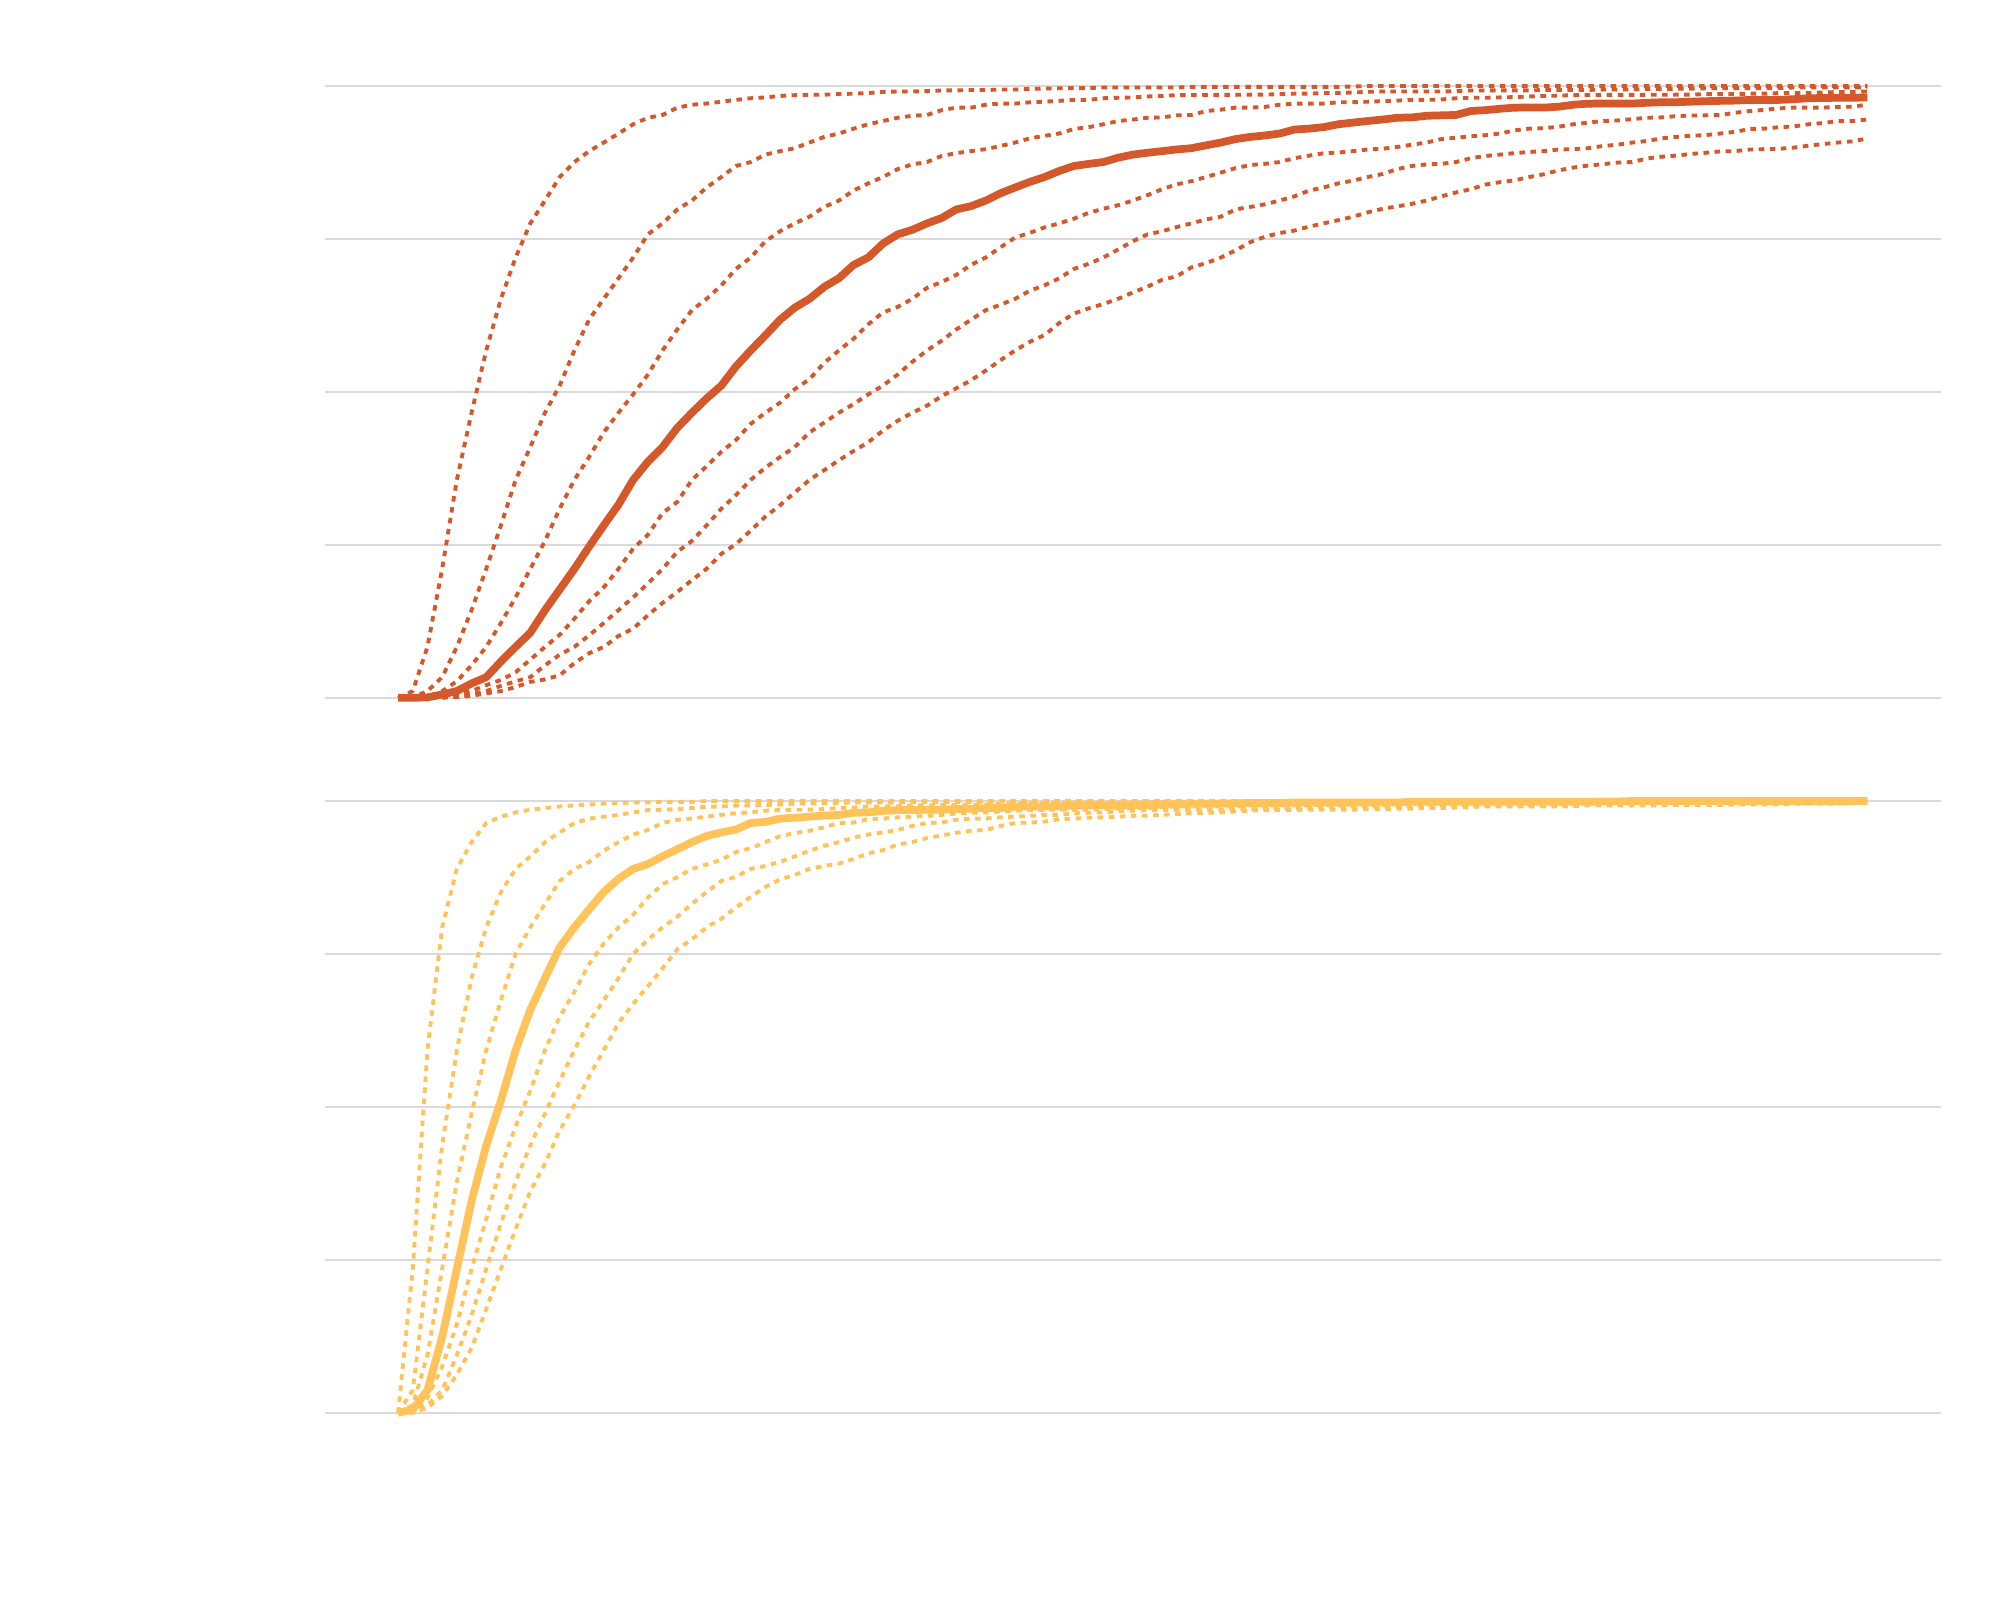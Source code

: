 % Created by tikzDevice version 0.8.1 on 2015-09-21 23:22:53
% !TEX encoding = UTF-8 Unicode
\documentclass[10pt]{article}

\nonstopmode

\usepackage{tikz}

\usepackage[active,tightpage,psfixbb]{preview}

\PreviewEnvironment{pgfpicture}

\setlength\PreviewBorder{0pt}
\begin{document}

\begin{tikzpicture}[x=1pt,y=1pt]
\definecolor{fillColor}{RGB}{255,255,255}
\path[use as bounding box,fill=fillColor,fill opacity=0.00] (0,0) rectangle (722.70,578.16);
\begin{scope}
\path[clip] (117.30,314.38) rectangle (701.30,569.73);
\definecolor{drawColor}{RGB}{218,218,218}

\path[draw=drawColor,line width= 0.6pt,line join=round] (117.30,325.99) --
	(701.30,325.99);

\path[draw=drawColor,line width= 0.6pt,line join=round] (117.30,381.26) --
	(701.30,381.26);

\path[draw=drawColor,line width= 0.6pt,line join=round] (117.30,436.53) --
	(701.30,436.53);

\path[draw=drawColor,line width= 0.6pt,line join=round] (117.30,491.80) --
	(701.30,491.80);

\path[draw=drawColor,line width= 0.6pt,line join=round] (117.30,547.07) --
	(701.30,547.07);
\definecolor{drawColor}{RGB}{212,88,42}

\path[draw=drawColor,line width= 1.4pt,dash pattern=on 2pt off 2pt ,line join=round] (143.84,325.99) --
	(149.15,328.44) --
	(154.46,344.41) --
	(159.77,372.60) --
	(165.08,404.75) --
	(170.39,429.01) --
	(175.70,451.53) --
	(181.01,470.17) --
	(186.32,485.10) --
	(191.62,497.44) --
	(196.93,505.68) --
	(202.24,514.19) --
	(207.55,519.60) --
	(212.86,523.54) --
	(218.17,526.65) --
	(223.48,529.90) --
	(228.79,533.26) --
	(234.10,535.59) --
	(239.41,536.61) --
	(244.72,539.26) --
	(250.02,540.32) --
	(255.33,540.73) --
	(260.64,541.41) --
	(265.95,542.06) --
	(271.26,542.66) --
	(276.57,542.95) --
	(281.88,543.49) --
	(287.19,543.77) --
	(292.50,543.89) --
	(297.81,543.94) --
	(303.12,544.16) --
	(308.42,544.30) --
	(313.73,544.53) --
	(319.04,544.96) --
	(324.35,545.09) --
	(329.66,545.09) --
	(334.97,545.22) --
	(340.28,545.47) --
	(345.59,545.49) --
	(350.90,545.63) --
	(356.21,545.63) --
	(361.52,545.79) --
	(366.82,545.79) --
	(372.13,546.06) --
	(377.44,546.14) --
	(382.75,546.25) --
	(388.06,546.33) --
	(393.37,546.33) --
	(398.68,546.54) --
	(403.99,546.54) --
	(409.30,546.54) --
	(414.61,546.54) --
	(419.92,546.54) --
	(425.22,546.54) --
	(430.53,546.77) --
	(435.84,546.77) --
	(441.15,546.77) --
	(446.46,546.77) --
	(451.77,546.77) --
	(457.08,546.77) --
	(462.39,546.77) --
	(467.70,546.77) --
	(473.01,546.77) --
	(478.31,546.77) --
	(483.62,546.77) --
	(488.93,546.90) --
	(494.24,547.07) --
	(499.55,547.07) --
	(504.86,547.07) --
	(510.17,547.07) --
	(515.48,547.07) --
	(520.79,547.07) --
	(526.10,547.07) --
	(531.41,547.07) --
	(536.71,547.07) --
	(542.02,547.07) --
	(547.33,547.07) --
	(552.64,547.07) --
	(557.95,547.07) --
	(563.26,547.07) --
	(568.57,547.07) --
	(573.88,547.07) --
	(579.19,547.07) --
	(584.50,547.07) --
	(589.81,547.07) --
	(595.11,547.07) --
	(600.42,547.07) --
	(605.73,547.07) --
	(611.04,547.07) --
	(616.35,547.07) --
	(621.66,547.07) --
	(626.97,547.07) --
	(632.28,547.07) --
	(637.59,547.07) --
	(642.90,547.07) --
	(648.21,547.07) --
	(653.51,547.07) --
	(658.82,547.07) --
	(664.13,547.07) --
	(669.44,547.07) --
	(674.75,547.07);

\path[draw=drawColor,line width= 1.4pt,dash pattern=on 2pt off 2pt ,line join=round] (143.84,325.99) --
	(149.15,326.15) --
	(154.46,328.44) --
	(159.77,333.45) --
	(165.08,344.41) --
	(170.39,357.69) --
	(175.70,372.60) --
	(181.01,388.32) --
	(186.32,404.75) --
	(191.62,416.64) --
	(196.93,429.01) --
	(202.24,438.83) --
	(207.55,451.53) --
	(212.86,462.65) --
	(218.17,470.17) --
	(223.48,477.60) --
	(228.79,485.10) --
	(234.10,493.46) --
	(239.41,497.44) --
	(244.72,502.48) --
	(250.02,505.68) --
	(255.33,510.41) --
	(260.64,514.19) --
	(265.95,518.18) --
	(271.26,519.60) --
	(276.57,522.28) --
	(281.88,523.54) --
	(287.19,524.61) --
	(292.50,526.65) --
	(297.81,528.68) --
	(303.12,529.90) --
	(308.42,531.67) --
	(313.73,533.26) --
	(319.04,534.43) --
	(324.35,535.59) --
	(329.66,536.32) --
	(334.97,536.61) --
	(340.28,538.35) --
	(345.59,539.26) --
	(350.90,539.27) --
	(356.21,540.32) --
	(361.52,540.73) --
	(366.82,540.73) --
	(372.13,541.20) --
	(377.44,541.41) --
	(382.75,541.71) --
	(388.06,542.06) --
	(393.37,542.06) --
	(398.68,542.66) --
	(403.99,542.82) --
	(409.30,542.95) --
	(414.61,543.29) --
	(419.92,543.49) --
	(425.22,543.77) --
	(430.53,543.77) --
	(435.84,543.82) --
	(441.15,543.89) --
	(446.46,543.89) --
	(451.77,543.94) --
	(457.08,543.95) --
	(462.39,544.16) --
	(467.70,544.30) --
	(473.01,544.30) --
	(478.31,544.53) --
	(483.62,544.53) --
	(488.93,544.74) --
	(494.24,544.96) --
	(499.55,545.09) --
	(504.86,545.09) --
	(510.17,545.09) --
	(515.48,545.09) --
	(520.79,545.09) --
	(526.10,545.22) --
	(531.41,545.47) --
	(536.71,545.47) --
	(542.02,545.49) --
	(547.33,545.49) --
	(552.64,545.49) --
	(557.95,545.63) --
	(563.26,545.63) --
	(568.57,545.63) --
	(573.88,545.66) --
	(579.19,545.79) --
	(584.50,545.79) --
	(589.81,545.79) --
	(595.11,546.06) --
	(600.42,546.06) --
	(605.73,546.06) --
	(611.04,546.14) --
	(616.35,546.25) --
	(621.66,546.25) --
	(626.97,546.33) --
	(632.28,546.33) --
	(637.59,546.33) --
	(642.90,546.33) --
	(648.21,546.54) --
	(653.51,546.54) --
	(658.82,546.54) --
	(664.13,546.54) --
	(669.44,546.54) --
	(674.75,546.54);

\path[draw=drawColor,line width= 1.4pt,dash pattern=on 2pt off 2pt ,line join=round] (143.84,325.99) --
	(149.15,326.00) --
	(154.46,326.41) --
	(159.77,328.44) --
	(165.08,331.95) --
	(170.39,337.75) --
	(175.70,344.41) --
	(181.01,353.04) --
	(186.32,362.31) --
	(191.62,372.60) --
	(196.93,382.69) --
	(202.24,394.34) --
	(207.55,404.75) --
	(212.86,413.01) --
	(218.17,421.92) --
	(223.48,429.01) --
	(228.79,435.66) --
	(234.10,442.78) --
	(239.41,451.53) --
	(244.72,459.12) --
	(250.02,466.08) --
	(255.33,470.17) --
	(260.64,475.05) --
	(265.95,480.98) --
	(271.26,485.10) --
	(276.57,490.97) --
	(281.88,494.60) --
	(287.19,497.44) --
	(292.50,499.86) --
	(297.81,503.38) --
	(303.12,505.68) --
	(308.42,509.29) --
	(313.73,511.89) --
	(319.04,514.19) --
	(324.35,517.03) --
	(329.66,518.76) --
	(334.97,519.60) --
	(340.28,521.79) --
	(345.59,522.83) --
	(350.90,523.54) --
	(356.21,524.27) --
	(361.52,525.39) --
	(366.82,526.65) --
	(372.13,528.16) --
	(377.44,529.09) --
	(382.75,529.90) --
	(388.06,531.55) --
	(393.37,532.20) --
	(398.68,533.26) --
	(403.99,534.40) --
	(409.30,534.96) --
	(414.61,535.59) --
	(419.92,535.73) --
	(425.22,536.48) --
	(430.53,536.61) --
	(435.84,538.04) --
	(441.15,538.52) --
	(446.46,539.26) --
	(451.77,539.27) --
	(457.08,539.53) --
	(462.39,540.32) --
	(467.70,540.70) --
	(473.01,540.73) --
	(478.31,540.73) --
	(483.62,541.20) --
	(488.93,541.22) --
	(494.24,541.41) --
	(499.55,541.60) --
	(504.86,541.80) --
	(510.17,542.06) --
	(515.48,542.06) --
	(520.79,542.19) --
	(526.10,542.66) --
	(531.41,542.81) --
	(536.71,542.82) --
	(542.02,542.95) --
	(547.33,543.08) --
	(552.64,543.29) --
	(557.95,543.49) --
	(563.26,543.59) --
	(568.57,543.77) --
	(573.88,543.77) --
	(579.19,543.82) --
	(584.50,543.89) --
	(589.81,543.89) --
	(595.11,543.89) --
	(600.42,543.90) --
	(605.73,543.94) --
	(611.04,543.94) --
	(616.35,544.16) --
	(621.66,544.16) --
	(626.97,544.16) --
	(632.28,544.30) --
	(637.59,544.30) --
	(642.90,544.53) --
	(648.21,544.53) --
	(653.51,544.53) --
	(658.82,544.74) --
	(664.13,544.90) --
	(669.44,544.96) --
	(674.75,545.09);

\path[draw=drawColor,line width= 2.8pt,line join=round] (143.84,325.99) --
	(149.15,326.00) --
	(154.46,326.15) --
	(159.77,327.23) --
	(165.08,328.44) --
	(170.39,331.19) --
	(175.70,333.45) --
	(181.01,339.13) --
	(186.32,344.41) --
	(191.62,349.53) --
	(196.93,357.69) --
	(202.24,365.14) --
	(207.55,372.60) --
	(212.86,380.60) --
	(218.17,388.32) --
	(223.48,395.78) --
	(228.79,404.75) --
	(234.10,411.29) --
	(239.41,416.64) --
	(244.72,423.55) --
	(250.02,429.01) --
	(255.33,434.18) --
	(260.64,438.83) --
	(265.95,445.75) --
	(271.26,451.53) --
	(276.57,456.99) --
	(281.88,462.65) --
	(287.19,466.99) --
	(292.50,470.17) --
	(297.81,474.50) --
	(303.12,477.60) --
	(308.42,482.42) --
	(313.73,485.10) --
	(319.04,490.12) --
	(324.35,493.46) --
	(329.66,495.11) --
	(334.97,497.44) --
	(340.28,499.37) --
	(345.59,502.48) --
	(350.90,503.68) --
	(356.21,505.68) --
	(361.52,508.30) --
	(366.82,510.41) --
	(372.13,512.42) --
	(377.44,514.19) --
	(382.75,516.37) --
	(388.06,518.18) --
	(393.37,518.93) --
	(398.68,519.60) --
	(403.99,521.16) --
	(409.30,522.28) --
	(414.61,522.95) --
	(419.92,523.54) --
	(425.22,524.15) --
	(430.53,524.61) --
	(435.84,525.64) --
	(441.15,526.65) --
	(446.46,527.89) --
	(451.77,528.68) --
	(457.08,529.20) --
	(462.39,529.90) --
	(467.70,531.34) --
	(473.01,531.67) --
	(478.31,532.22) --
	(483.62,533.26) --
	(488.93,533.86) --
	(494.24,534.43) --
	(499.55,534.96) --
	(504.86,535.59) --
	(510.17,535.73) --
	(515.48,536.32) --
	(520.79,536.48) --
	(526.10,536.61) --
	(531.41,538.04) --
	(536.71,538.35) --
	(542.02,538.85) --
	(547.33,539.26) --
	(552.64,539.27) --
	(557.95,539.27) --
	(563.26,539.61) --
	(568.57,540.32) --
	(573.88,540.70) --
	(579.19,540.73) --
	(584.50,540.73) --
	(589.81,540.73) --
	(595.11,541.02) --
	(600.42,541.20) --
	(605.73,541.22) --
	(611.04,541.41) --
	(616.35,541.58) --
	(621.66,541.71) --
	(626.97,541.80) --
	(632.28,542.06) --
	(637.59,542.06) --
	(642.90,542.06) --
	(648.21,542.32) --
	(653.51,542.66) --
	(658.82,542.73) --
	(664.13,542.82) --
	(669.44,542.82) --
	(674.75,542.95);

\path[draw=drawColor,line width= 1.4pt,dash pattern=on 2pt off 2pt ,line join=round] (143.84,325.99) --
	(149.15,326.00) --
	(154.46,326.04) --
	(159.77,326.41) --
	(165.08,327.28) --
	(170.39,328.44) --
	(175.70,330.58) --
	(181.01,332.45) --
	(186.32,335.24) --
	(191.62,339.82) --
	(196.93,344.41) --
	(202.24,348.77) --
	(207.55,354.58) --
	(212.86,360.86) --
	(218.17,365.92) --
	(223.48,372.60) --
	(228.79,379.92) --
	(234.10,384.91) --
	(239.41,392.78) --
	(244.72,396.79) --
	(250.02,404.75) --
	(255.33,409.69) --
	(260.64,414.90) --
	(265.95,419.15) --
	(271.26,425.00) --
	(276.57,429.01) --
	(281.88,432.66) --
	(287.19,437.53) --
	(292.50,441.12) --
	(297.81,447.01) --
	(303.12,451.53) --
	(308.42,455.75) --
	(313.73,460.98) --
	(319.04,465.23) --
	(324.35,467.25) --
	(329.66,470.17) --
	(334.97,474.16) --
	(340.28,476.27) --
	(345.59,478.84) --
	(350.90,482.45) --
	(356.21,485.10) --
	(361.52,488.80) --
	(366.82,492.32) --
	(372.13,494.02) --
	(377.44,495.99) --
	(382.75,497.44) --
	(388.06,499.14) --
	(393.37,501.23) --
	(398.68,502.72) --
	(403.99,503.99) --
	(409.30,505.68) --
	(414.61,507.63) --
	(419.92,509.78) --
	(425.22,511.54) --
	(430.53,512.69) --
	(435.84,514.19) --
	(441.15,515.80) --
	(446.46,517.40) --
	(451.77,518.51) --
	(457.08,518.95) --
	(462.39,519.60) --
	(467.70,520.99) --
	(473.01,521.91) --
	(478.31,522.78) --
	(483.62,523.03) --
	(488.93,523.54) --
	(494.24,524.15) --
	(499.55,524.40) --
	(504.86,525.05) --
	(510.17,525.86) --
	(515.48,526.65) --
	(520.79,527.88) --
	(526.10,528.40) --
	(531.41,528.88) --
	(536.71,529.31) --
	(542.02,529.90) --
	(547.33,531.04) --
	(552.64,531.67) --
	(557.95,531.84) --
	(563.26,532.37) --
	(568.57,533.26) --
	(573.88,533.85) --
	(579.19,534.40) --
	(584.50,534.64) --
	(589.81,535.11) --
	(595.11,535.59) --
	(600.42,535.73) --
	(605.73,536.19) --
	(611.04,536.40) --
	(616.35,536.49) --
	(621.66,536.61) --
	(626.97,537.39) --
	(632.28,538.05) --
	(637.59,538.46) --
	(642.90,538.99) --
	(648.21,539.26) --
	(653.51,539.27) --
	(658.82,539.27) --
	(664.13,539.53) --
	(669.44,539.61) --
	(674.75,540.32);

\path[draw=drawColor,line width= 1.4pt,dash pattern=on 2pt off 2pt ,line join=round] (143.84,325.99) --
	(149.15,326.00) --
	(154.46,326.00) --
	(159.77,326.15) --
	(165.08,326.41) --
	(170.39,327.28) --
	(175.70,328.44) --
	(181.01,330.33) --
	(186.32,331.95) --
	(191.62,333.45) --
	(196.93,337.75) --
	(202.24,341.60) --
	(207.55,344.41) --
	(212.86,348.55) --
	(218.17,353.04) --
	(223.48,357.69) --
	(228.79,362.31) --
	(234.10,367.30) --
	(239.41,372.60) --
	(244.72,378.74) --
	(250.02,382.69) --
	(255.33,388.32) --
	(260.64,394.34) --
	(265.95,399.28) --
	(271.26,404.75) --
	(276.57,409.17) --
	(281.88,413.01) --
	(287.19,416.64) --
	(292.50,421.92) --
	(297.81,425.46) --
	(303.12,429.01) --
	(308.42,432.15) --
	(313.73,435.66) --
	(319.04,438.83) --
	(324.35,442.78) --
	(329.66,447.42) --
	(334.97,451.53) --
	(340.28,455.07) --
	(345.59,459.12) --
	(350.90,462.65) --
	(356.21,466.08) --
	(361.52,468.04) --
	(366.82,470.17) --
	(372.13,473.12) --
	(377.44,475.05) --
	(382.75,477.60) --
	(388.06,480.98) --
	(393.37,482.81) --
	(398.68,485.10) --
	(403.99,487.98) --
	(409.30,490.97) --
	(414.61,493.46) --
	(419.92,494.60) --
	(425.22,496.12) --
	(430.53,497.44) --
	(435.84,498.87) --
	(441.15,499.86) --
	(446.46,502.48) --
	(451.77,503.38) --
	(457.08,504.34) --
	(462.39,505.68) --
	(467.70,507.19) --
	(473.01,509.29) --
	(478.31,510.41) --
	(483.62,511.89) --
	(488.93,512.89) --
	(494.24,514.19) --
	(499.55,515.27) --
	(504.86,517.03) --
	(510.17,518.18) --
	(515.48,518.76) --
	(520.79,518.95) --
	(526.10,519.60) --
	(531.41,520.97) --
	(536.71,521.79) --
	(542.02,522.28) --
	(547.33,522.83) --
	(552.64,523.23) --
	(557.95,523.54) --
	(563.26,524.14) --
	(568.57,524.27) --
	(573.88,524.61) --
	(579.19,525.39) --
	(584.50,525.86) --
	(589.81,526.65) --
	(595.11,527.21) --
	(600.42,528.16) --
	(605.73,528.68) --
	(611.04,529.09) --
	(616.35,529.33) --
	(621.66,529.90) --
	(626.97,530.52) --
	(632.28,531.55) --
	(637.59,531.67) --
	(642.90,532.20) --
	(648.21,532.45) --
	(653.51,533.26) --
	(658.82,533.69) --
	(664.13,534.40) --
	(669.44,534.43) --
	(674.75,534.96);

\path[draw=drawColor,line width= 1.4pt,dash pattern=on 2pt off 2pt ,line join=round] (143.84,325.99) --
	(149.15,326.00) --
	(154.46,326.00) --
	(159.77,326.04) --
	(165.08,326.29) --
	(170.39,326.76) --
	(175.70,327.59) --
	(181.01,328.44) --
	(186.32,329.90) --
	(191.62,331.75) --
	(196.93,332.67) --
	(202.24,334.14) --
	(207.55,338.53) --
	(212.86,342.11) --
	(218.17,344.41) --
	(223.48,348.35) --
	(228.79,351.02) --
	(234.10,355.82) --
	(239.41,360.28) --
	(244.72,364.24) --
	(250.02,368.52) --
	(255.33,372.60) --
	(260.64,378.01) --
	(265.95,381.56) --
	(271.26,386.44) --
	(276.57,391.49) --
	(281.88,395.57) --
	(287.19,400.23) --
	(292.50,404.75) --
	(297.81,408.26) --
	(303.12,411.84) --
	(308.42,415.18) --
	(313.73,418.35) --
	(319.04,422.57) --
	(324.35,426.09) --
	(329.66,429.01) --
	(334.97,431.58) --
	(340.28,435.02) --
	(345.59,437.89) --
	(350.90,440.75) --
	(356.21,444.27) --
	(361.52,447.98) --
	(366.82,451.53) --
	(372.13,454.66) --
	(377.44,457.08) --
	(382.75,461.43) --
	(388.06,464.86) --
	(393.37,466.73) --
	(398.68,468.28) --
	(403.99,470.17) --
	(409.30,472.45) --
	(414.61,474.54) --
	(419.92,477.04) --
	(425.22,478.31) --
	(430.53,481.54) --
	(435.84,483.08) --
	(441.15,485.10) --
	(446.46,487.70) --
	(451.77,490.65) --
	(457.08,492.60) --
	(462.39,493.95) --
	(467.70,494.83) --
	(473.01,496.25) --
	(478.31,497.44) --
	(483.62,498.60) --
	(488.93,499.84) --
	(494.24,501.43) --
	(499.55,502.70) --
	(504.86,503.58) --
	(510.17,504.50) --
	(515.48,505.68) --
	(520.79,507.19) --
	(526.10,508.61) --
	(531.41,509.78) --
	(536.71,511.45) --
	(542.02,512.33) --
	(547.33,513.00) --
	(552.64,514.19) --
	(557.95,515.21) --
	(563.26,516.62) --
	(568.57,517.61) --
	(573.88,518.35) --
	(579.19,518.82) --
	(584.50,519.41) --
	(589.81,519.60) --
	(595.11,520.88) --
	(600.42,521.52) --
	(605.73,521.92) --
	(611.04,522.52) --
	(616.35,522.95) --
	(621.66,523.45) --
	(626.97,523.54) --
	(632.28,524.13) --
	(637.59,524.26) --
	(642.90,524.40) --
	(648.21,524.82) --
	(653.51,525.50) --
	(658.82,526.11) --
	(664.13,526.65) --
	(669.44,527.08) --
	(674.75,528.16);
\definecolor{drawColor}{RGB}{212,88,42}

\node[text=drawColor,text opacity=0.00,anchor=base,inner sep=0pt, outer sep=0pt, scale=  0.00] at (181.01,558.12) {BAU};
\end{scope}
\begin{scope}
\path[clip] (117.30, 56.02) rectangle (701.30,311.37);
\definecolor{drawColor}{RGB}{218,218,218}

\path[draw=drawColor,line width= 0.6pt,line join=round] (117.30, 67.63) --
	(701.30, 67.63);

\path[draw=drawColor,line width= 0.6pt,line join=round] (117.30,122.90) --
	(701.30,122.90);

\path[draw=drawColor,line width= 0.6pt,line join=round] (117.30,178.17) --
	(701.30,178.17);

\path[draw=drawColor,line width= 0.6pt,line join=round] (117.30,233.44) --
	(701.30,233.44);

\path[draw=drawColor,line width= 0.6pt,line join=round] (117.30,288.71) --
	(701.30,288.71);
\definecolor{drawColor}{RGB}{255,195,90}

\path[draw=drawColor,line width= 1.4pt,dash pattern=on 2pt off 2pt ,line join=round] (143.84, 67.63) --
	(149.15,119.65) --
	(154.46,198.72) --
	(159.77,243.07) --
	(165.08,264.17) --
	(170.39,273.86) --
	(175.70,280.76) --
	(181.01,283.06) --
	(186.32,284.60) --
	(191.62,285.54) --
	(196.93,286.17) --
	(202.24,286.73) --
	(207.55,287.13) --
	(212.86,287.44) --
	(218.17,287.78) --
	(223.48,287.97) --
	(228.79,288.18) --
	(234.10,288.18) --
	(239.41,288.41) --
	(244.72,288.41) --
	(250.02,288.42) --
	(255.33,288.71) --
	(260.64,288.71) --
	(265.95,288.71) --
	(271.26,288.71) --
	(276.57,288.71) --
	(281.88,288.71) --
	(287.19,288.71) --
	(292.50,288.71) --
	(297.81,288.71) --
	(303.12,288.71) --
	(308.42,288.71) --
	(313.73,288.71) --
	(319.04,288.71) --
	(324.35,288.71) --
	(329.66,288.71) --
	(334.97,288.71) --
	(340.28,288.71) --
	(345.59,288.71) --
	(350.90,288.71) --
	(356.21,288.71) --
	(361.52,288.71) --
	(366.82,288.71) --
	(372.13,288.71) --
	(377.44,288.71) --
	(382.75,288.71) --
	(388.06,288.71) --
	(393.37,288.71) --
	(398.68,288.71) --
	(403.99,288.71) --
	(409.30,288.71) --
	(414.61,288.71) --
	(419.92,288.71) --
	(425.22,288.71) --
	(430.53,288.71) --
	(435.84,288.71) --
	(441.15,288.71) --
	(446.46,288.71) --
	(451.77,288.71) --
	(457.08,288.71) --
	(462.39,288.71) --
	(467.70,288.71) --
	(473.01,288.71) --
	(478.31,288.71) --
	(483.62,288.71) --
	(488.93,288.71) --
	(494.24,288.71) --
	(499.55,288.71) --
	(504.86,288.71) --
	(510.17,288.71) --
	(515.48,288.71) --
	(520.79,288.71) --
	(526.10,288.71) --
	(531.41,288.71) --
	(536.71,288.71) --
	(542.02,288.71) --
	(547.33,288.71) --
	(552.64,288.71) --
	(557.95,288.71) --
	(563.26,288.71) --
	(568.57,288.71) --
	(573.88,288.71) --
	(579.19,288.71) --
	(584.50,288.71) --
	(589.81,288.71) --
	(595.11,288.71) --
	(600.42,288.71) --
	(605.73,288.71) --
	(611.04,288.71) --
	(616.35,288.71) --
	(621.66,288.71) --
	(626.97,288.71) --
	(632.28,288.71) --
	(637.59,288.71) --
	(642.90,288.71) --
	(648.21,288.71) --
	(653.51,288.71) --
	(658.82,288.71) --
	(664.13,288.71) --
	(669.44,288.71) --
	(674.75,288.71);

\path[draw=drawColor,line width= 1.4pt,dash pattern=on 2pt off 2pt ,line join=round] (143.84, 67.63) --
	(149.15, 75.79) --
	(154.46,119.65) --
	(159.77,164.21) --
	(165.08,198.72) --
	(170.39,224.72) --
	(175.70,243.07) --
	(181.01,255.83) --
	(186.32,264.17) --
	(191.62,268.72) --
	(196.93,273.86) --
	(202.24,277.37) --
	(207.55,280.76) --
	(212.86,282.34) --
	(218.17,283.06) --
	(223.48,283.70) --
	(228.79,284.60) --
	(234.10,285.41) --
	(239.41,285.54) --
	(244.72,285.81) --
	(250.02,286.17) --
	(255.33,286.61) --
	(260.64,286.73) --
	(265.95,287.08) --
	(271.26,287.13) --
	(276.57,287.27) --
	(281.88,287.44) --
	(287.19,287.70) --
	(292.50,287.78) --
	(297.81,287.97) --
	(303.12,287.97) --
	(308.42,288.18) --
	(313.73,288.18) --
	(319.04,288.18) --
	(324.35,288.18) --
	(329.66,288.41) --
	(334.97,288.41) --
	(340.28,288.41) --
	(345.59,288.41) --
	(350.90,288.41) --
	(356.21,288.42) --
	(361.52,288.54) --
	(366.82,288.71) --
	(372.13,288.71) --
	(377.44,288.71) --
	(382.75,288.71) --
	(388.06,288.71) --
	(393.37,288.71) --
	(398.68,288.71) --
	(403.99,288.71) --
	(409.30,288.71) --
	(414.61,288.71) --
	(419.92,288.71) --
	(425.22,288.71) --
	(430.53,288.71) --
	(435.84,288.71) --
	(441.15,288.71) --
	(446.46,288.71) --
	(451.77,288.71) --
	(457.08,288.71) --
	(462.39,288.71) --
	(467.70,288.71) --
	(473.01,288.71) --
	(478.31,288.71) --
	(483.62,288.71) --
	(488.93,288.71) --
	(494.24,288.71) --
	(499.55,288.71) --
	(504.86,288.71) --
	(510.17,288.71) --
	(515.48,288.71) --
	(520.79,288.71) --
	(526.10,288.71) --
	(531.41,288.71) --
	(536.71,288.71) --
	(542.02,288.71) --
	(547.33,288.71) --
	(552.64,288.71) --
	(557.95,288.71) --
	(563.26,288.71) --
	(568.57,288.71) --
	(573.88,288.71) --
	(579.19,288.71) --
	(584.50,288.71) --
	(589.81,288.71) --
	(595.11,288.71) --
	(600.42,288.71) --
	(605.73,288.71) --
	(611.04,288.71) --
	(616.35,288.71) --
	(621.66,288.71) --
	(626.97,288.71) --
	(632.28,288.71) --
	(637.59,288.71) --
	(642.90,288.71) --
	(648.21,288.71) --
	(653.51,288.71) --
	(658.82,288.71) --
	(664.13,288.71) --
	(669.44,288.71) --
	(674.75,288.71);

\path[draw=drawColor,line width= 1.4pt,dash pattern=on 2pt off 2pt ,line join=round] (143.84, 67.63) --
	(149.15, 70.41) --
	(154.46, 88.49) --
	(159.77,119.65) --
	(165.08,151.15) --
	(170.39,175.73) --
	(175.70,198.72) --
	(181.01,216.69) --
	(186.32,233.53) --
	(191.62,243.07) --
	(196.93,251.54) --
	(202.24,259.82) --
	(207.55,264.17) --
	(212.86,266.70) --
	(218.17,270.73) --
	(223.48,273.86) --
	(228.79,276.60) --
	(234.10,278.25) --
	(239.41,280.76) --
	(244.72,281.96) --
	(250.02,282.37) --
	(255.33,283.06) --
	(260.64,283.70) --
	(265.95,284.30) --
	(271.26,284.60) --
	(276.57,285.23) --
	(281.88,285.46) --
	(287.19,285.54) --
	(292.50,285.58) --
	(297.81,285.81) --
	(303.12,286.17) --
	(308.42,286.38) --
	(313.73,286.73) --
	(319.04,286.73) --
	(324.35,286.83) --
	(329.66,287.11) --
	(334.97,287.13) --
	(340.28,287.27) --
	(345.59,287.27) --
	(350.90,287.44) --
	(356.21,287.44) --
	(361.52,287.70) --
	(366.82,287.78) --
	(372.13,287.89) --
	(377.44,287.97) --
	(382.75,287.97) --
	(388.06,288.18) --
	(393.37,288.18) --
	(398.68,288.18) --
	(403.99,288.18) --
	(409.30,288.18) --
	(414.61,288.18) --
	(419.92,288.41) --
	(425.22,288.41) --
	(430.53,288.41) --
	(435.84,288.41) --
	(441.15,288.41) --
	(446.46,288.41) --
	(451.77,288.41) --
	(457.08,288.41) --
	(462.39,288.42) --
	(467.70,288.42) --
	(473.01,288.54) --
	(478.31,288.71) --
	(483.62,288.71) --
	(488.93,288.71) --
	(494.24,288.71) --
	(499.55,288.71) --
	(504.86,288.71) --
	(510.17,288.71) --
	(515.48,288.71) --
	(520.79,288.71) --
	(526.10,288.71) --
	(531.41,288.71) --
	(536.71,288.71) --
	(542.02,288.71) --
	(547.33,288.71) --
	(552.64,288.71) --
	(557.95,288.71) --
	(563.26,288.71) --
	(568.57,288.71) --
	(573.88,288.71) --
	(579.19,288.71) --
	(584.50,288.71) --
	(589.81,288.71) --
	(595.11,288.71) --
	(600.42,288.71) --
	(605.73,288.71) --
	(611.04,288.71) --
	(616.35,288.71) --
	(621.66,288.71) --
	(626.97,288.71) --
	(632.28,288.71) --
	(637.59,288.71) --
	(642.90,288.71) --
	(648.21,288.71) --
	(653.51,288.71) --
	(658.82,288.71) --
	(664.13,288.71) --
	(669.44,288.71) --
	(674.75,288.71);

\path[draw=drawColor,line width= 2.8pt,line join=round] (143.84, 67.63) --
	(149.15, 68.88) --
	(154.46, 75.79) --
	(159.77, 95.10) --
	(165.08,119.65) --
	(170.39,144.14) --
	(175.70,164.21) --
	(181.01,180.47) --
	(186.32,198.72) --
	(191.62,213.26) --
	(196.93,224.72) --
	(202.24,235.87) --
	(207.55,243.07) --
	(212.86,249.54) --
	(218.17,255.83) --
	(223.48,260.59) --
	(228.79,264.17) --
	(234.10,265.91) --
	(239.41,268.72) --
	(244.72,271.28) --
	(250.02,273.86) --
	(255.33,276.07) --
	(260.64,277.37) --
	(265.95,278.42) --
	(271.26,280.76) --
	(276.57,281.17) --
	(281.88,282.34) --
	(287.19,282.66) --
	(292.50,283.06) --
	(297.81,283.44) --
	(303.12,283.70) --
	(308.42,284.45) --
	(313.73,284.60) --
	(319.04,285.14) --
	(324.35,285.41) --
	(329.66,285.46) --
	(334.97,285.54) --
	(340.28,285.58) --
	(345.59,285.81) --
	(350.90,285.94) --
	(356.21,286.17) --
	(361.52,286.17) --
	(366.82,286.61) --
	(372.13,286.73) --
	(377.44,286.73) --
	(382.75,286.73) --
	(388.06,287.08) --
	(393.37,287.11) --
	(398.68,287.13) --
	(403.99,287.13) --
	(409.30,287.27) --
	(414.61,287.30) --
	(419.92,287.44) --
	(425.22,287.44) --
	(430.53,287.70) --
	(435.84,287.70) --
	(441.15,287.78) --
	(446.46,287.89) --
	(451.77,287.97) --
	(457.08,287.97) --
	(462.39,287.97) --
	(467.70,288.18) --
	(473.01,288.18) --
	(478.31,288.18) --
	(483.62,288.18) --
	(488.93,288.18) --
	(494.24,288.18) --
	(499.55,288.18) --
	(504.86,288.18) --
	(510.17,288.41) --
	(515.48,288.41) --
	(520.79,288.41) --
	(526.10,288.41) --
	(531.41,288.41) --
	(536.71,288.41) --
	(542.02,288.41) --
	(547.33,288.41) --
	(552.64,288.41) --
	(557.95,288.41) --
	(563.26,288.42) --
	(568.57,288.42) --
	(573.88,288.42) --
	(579.19,288.54) --
	(584.50,288.54) --
	(589.81,288.71) --
	(595.11,288.71) --
	(600.42,288.71) --
	(605.73,288.71) --
	(611.04,288.71) --
	(616.35,288.71) --
	(621.66,288.71) --
	(626.97,288.71) --
	(632.28,288.71) --
	(637.59,288.71) --
	(642.90,288.71) --
	(648.21,288.71) --
	(653.51,288.71) --
	(658.82,288.71) --
	(664.13,288.71) --
	(669.44,288.71) --
	(674.75,288.71);

\path[draw=drawColor,line width= 1.4pt,dash pattern=on 2pt off 2pt ,line join=round] (143.84, 67.63) --
	(149.15, 68.05) --
	(154.46, 72.99) --
	(159.77, 84.36) --
	(165.08, 99.62) --
	(170.39,119.65) --
	(175.70,137.73) --
	(181.01,156.54) --
	(186.32,171.13) --
	(191.62,184.02) --
	(196.93,198.72) --
	(202.24,210.72) --
	(207.55,219.76) --
	(212.86,229.79) --
	(218.17,237.26) --
	(223.48,243.07) --
	(228.79,247.61) --
	(234.10,253.80) --
	(239.41,258.67) --
	(244.72,261.20) --
	(250.02,264.17) --
	(255.33,265.79) --
	(260.64,267.51) --
	(265.95,270.30) --
	(271.26,271.66) --
	(276.57,273.86) --
	(281.88,276.05) --
	(287.19,277.10) --
	(292.50,277.97) --
	(297.81,279.21) --
	(303.12,280.76) --
	(308.42,280.92) --
	(313.73,282.17) --
	(319.04,282.37) --
	(324.35,282.84) --
	(329.66,283.06) --
	(334.97,283.35) --
	(340.28,283.70) --
	(345.59,284.22) --
	(350.90,284.46) --
	(356.21,284.60) --
	(361.52,284.93) --
	(366.82,285.23) --
	(372.13,285.41) --
	(377.44,285.54) --
	(382.75,285.54) --
	(388.06,285.58) --
	(393.37,285.60) --
	(398.68,285.81) --
	(403.99,285.94) --
	(409.30,286.17) --
	(414.61,286.17) --
	(419.92,286.55) --
	(425.22,286.73) --
	(430.53,286.73) --
	(435.84,286.73) --
	(441.15,286.73) --
	(446.46,286.83) --
	(451.77,287.11) --
	(457.08,287.11) --
	(462.39,287.13) --
	(467.70,287.13) --
	(473.01,287.27) --
	(478.31,287.27) --
	(483.62,287.30) --
	(488.93,287.44) --
	(494.24,287.44) --
	(499.55,287.44) --
	(504.86,287.70) --
	(510.17,287.70) --
	(515.48,287.78) --
	(520.79,287.89) --
	(526.10,287.97) --
	(531.41,287.97) --
	(536.71,287.97) --
	(542.02,287.97) --
	(547.33,288.18) --
	(552.64,288.18) --
	(557.95,288.18) --
	(563.26,288.18) --
	(568.57,288.18) --
	(573.88,288.18) --
	(579.19,288.18) --
	(584.50,288.18) --
	(589.81,288.18) --
	(595.11,288.18) --
	(600.42,288.41) --
	(605.73,288.41) --
	(611.04,288.41) --
	(616.35,288.41) --
	(621.66,288.41) --
	(626.97,288.41) --
	(632.28,288.41) --
	(637.59,288.41) --
	(642.90,288.41) --
	(648.21,288.41) --
	(653.51,288.41) --
	(658.82,288.41) --
	(664.13,288.41) --
	(669.44,288.42) --
	(674.75,288.42);

\path[draw=drawColor,line width= 1.4pt,dash pattern=on 2pt off 2pt ,line join=round] (143.84, 67.63) --
	(149.15, 67.82) --
	(154.46, 70.41) --
	(159.77, 75.79) --
	(165.08, 88.49) --
	(170.39,102.77) --
	(175.70,119.65) --
	(181.01,135.99) --
	(186.32,151.15) --
	(191.62,164.21) --
	(196.93,175.73) --
	(202.24,187.54) --
	(207.55,198.72) --
	(212.86,208.97) --
	(218.17,216.69) --
	(223.48,224.72) --
	(228.79,233.53) --
	(234.10,238.53) --
	(239.41,243.07) --
	(244.72,246.87) --
	(250.02,251.54) --
	(255.33,255.83) --
	(260.64,259.82) --
	(265.95,261.33) --
	(271.26,264.17) --
	(276.57,265.27) --
	(281.88,266.70) --
	(287.19,268.72) --
	(292.50,270.73) --
	(297.81,272.52) --
	(303.12,273.86) --
	(308.42,275.49) --
	(313.73,276.60) --
	(319.04,277.37) --
	(324.35,278.25) --
	(329.66,279.68) --
	(334.97,280.76) --
	(340.28,280.92) --
	(345.59,281.96) --
	(350.90,282.34) --
	(356.21,282.37) --
	(361.52,282.84) --
	(366.82,283.06) --
	(372.13,283.35) --
	(377.44,283.70) --
	(382.75,283.70) --
	(388.06,284.30) --
	(393.37,284.46) --
	(398.68,284.60) --
	(403.99,284.93) --
	(409.30,285.23) --
	(414.61,285.41) --
	(419.92,285.46) --
	(425.22,285.54) --
	(430.53,285.54) --
	(435.84,285.58) --
	(441.15,285.58) --
	(446.46,285.81) --
	(451.77,285.81) --
	(457.08,285.94) --
	(462.39,286.17) --
	(467.70,286.17) --
	(473.01,286.38) --
	(478.31,286.61) --
	(483.62,286.73) --
	(488.93,286.73) --
	(494.24,286.73) --
	(499.55,286.73) --
	(504.86,286.83) --
	(510.17,287.08) --
	(515.48,287.11) --
	(520.79,287.11) --
	(526.10,287.13) --
	(531.41,287.13) --
	(536.71,287.27) --
	(542.02,287.27) --
	(547.33,287.27) --
	(552.64,287.30) --
	(557.95,287.44) --
	(563.26,287.44) --
	(568.57,287.44) --
	(573.88,287.70) --
	(579.19,287.70) --
	(584.50,287.70) --
	(589.81,287.78) --
	(595.11,287.89) --
	(600.42,287.89) --
	(605.73,287.97) --
	(611.04,287.97) --
	(616.35,287.97) --
	(621.66,287.97) --
	(626.97,288.18) --
	(632.28,288.18) --
	(637.59,288.18) --
	(642.90,288.18) --
	(648.21,288.18) --
	(653.51,288.18) --
	(658.82,288.18) --
	(664.13,288.18) --
	(669.44,288.18) --
	(674.75,288.18);

\path[draw=drawColor,line width= 1.4pt,dash pattern=on 2pt off 2pt ,line join=round] (143.84, 67.63) --
	(149.15, 67.68) --
	(154.46, 69.47) --
	(159.77, 73.71) --
	(165.08, 81.44) --
	(170.39, 91.04) --
	(175.70,105.13) --
	(181.01,119.65) --
	(186.32,134.09) --
	(191.62,147.63) --
	(196.93,157.70) --
	(202.24,169.72) --
	(207.55,178.83) --
	(212.86,189.11) --
	(218.17,198.72) --
	(223.48,208.49) --
	(228.79,215.40) --
	(234.10,221.75) --
	(239.41,228.25) --
	(244.72,235.16) --
	(250.02,238.74) --
	(255.33,243.07) --
	(260.64,246.18) --
	(265.95,250.28) --
	(271.26,254.07) --
	(276.57,257.63) --
	(281.88,260.40) --
	(287.19,262.00) --
	(292.50,264.17) --
	(297.81,265.26) --
	(303.12,266.10) --
	(308.42,267.80) --
	(313.73,269.80) --
	(319.04,270.97) --
	(324.35,272.99) --
	(329.66,273.86) --
	(334.97,275.33) --
	(340.28,276.28) --
	(345.59,277.24) --
	(350.90,277.97) --
	(356.21,278.25) --
	(361.52,279.69) --
	(366.82,280.76) --
	(372.13,280.92) --
	(377.44,281.25) --
	(382.75,282.17) --
	(388.06,282.37) --
	(393.37,282.64) --
	(398.68,282.84) --
	(403.99,283.06) --
	(409.30,283.35) --
	(414.61,283.44) --
	(419.92,283.70) --
	(425.22,283.98) --
	(430.53,284.37) --
	(435.84,284.46) --
	(441.15,284.60) --
	(446.46,284.93) --
	(451.77,285.23) --
	(457.08,285.41) --
	(462.39,285.41) --
	(467.70,285.46) --
	(473.01,285.54) --
	(478.31,285.54) --
	(483.62,285.55) --
	(488.93,285.58) --
	(494.24,285.81) --
	(499.55,285.81) --
	(504.86,285.94) --
	(510.17,285.94) --
	(515.48,286.17) --
	(520.79,286.17) --
	(526.10,286.38) --
	(531.41,286.55) --
	(536.71,286.73) --
	(542.02,286.73) --
	(547.33,286.73) --
	(552.64,286.73) --
	(557.95,286.73) --
	(563.26,286.73) --
	(568.57,286.86) --
	(573.88,287.11) --
	(579.19,287.11) --
	(584.50,287.11) --
	(589.81,287.13) --
	(595.11,287.13) --
	(600.42,287.13) --
	(605.73,287.27) --
	(611.04,287.27) --
	(616.35,287.27) --
	(621.66,287.30) --
	(626.97,287.44) --
	(632.28,287.44) --
	(637.59,287.44) --
	(642.90,287.44) --
	(648.21,287.70) --
	(653.51,287.70) --
	(658.82,287.70) --
	(664.13,287.78) --
	(669.44,287.89) --
	(674.75,287.89);
\definecolor{drawColor}{RGB}{255,195,90}

\node[text=drawColor,text opacity=0.00,anchor=base,inner sep=0pt, outer sep=0pt, scale=  0.00] at (329.66,200.28) {Perfect};
\end{scope}
\end{tikzpicture}

\end{document}
